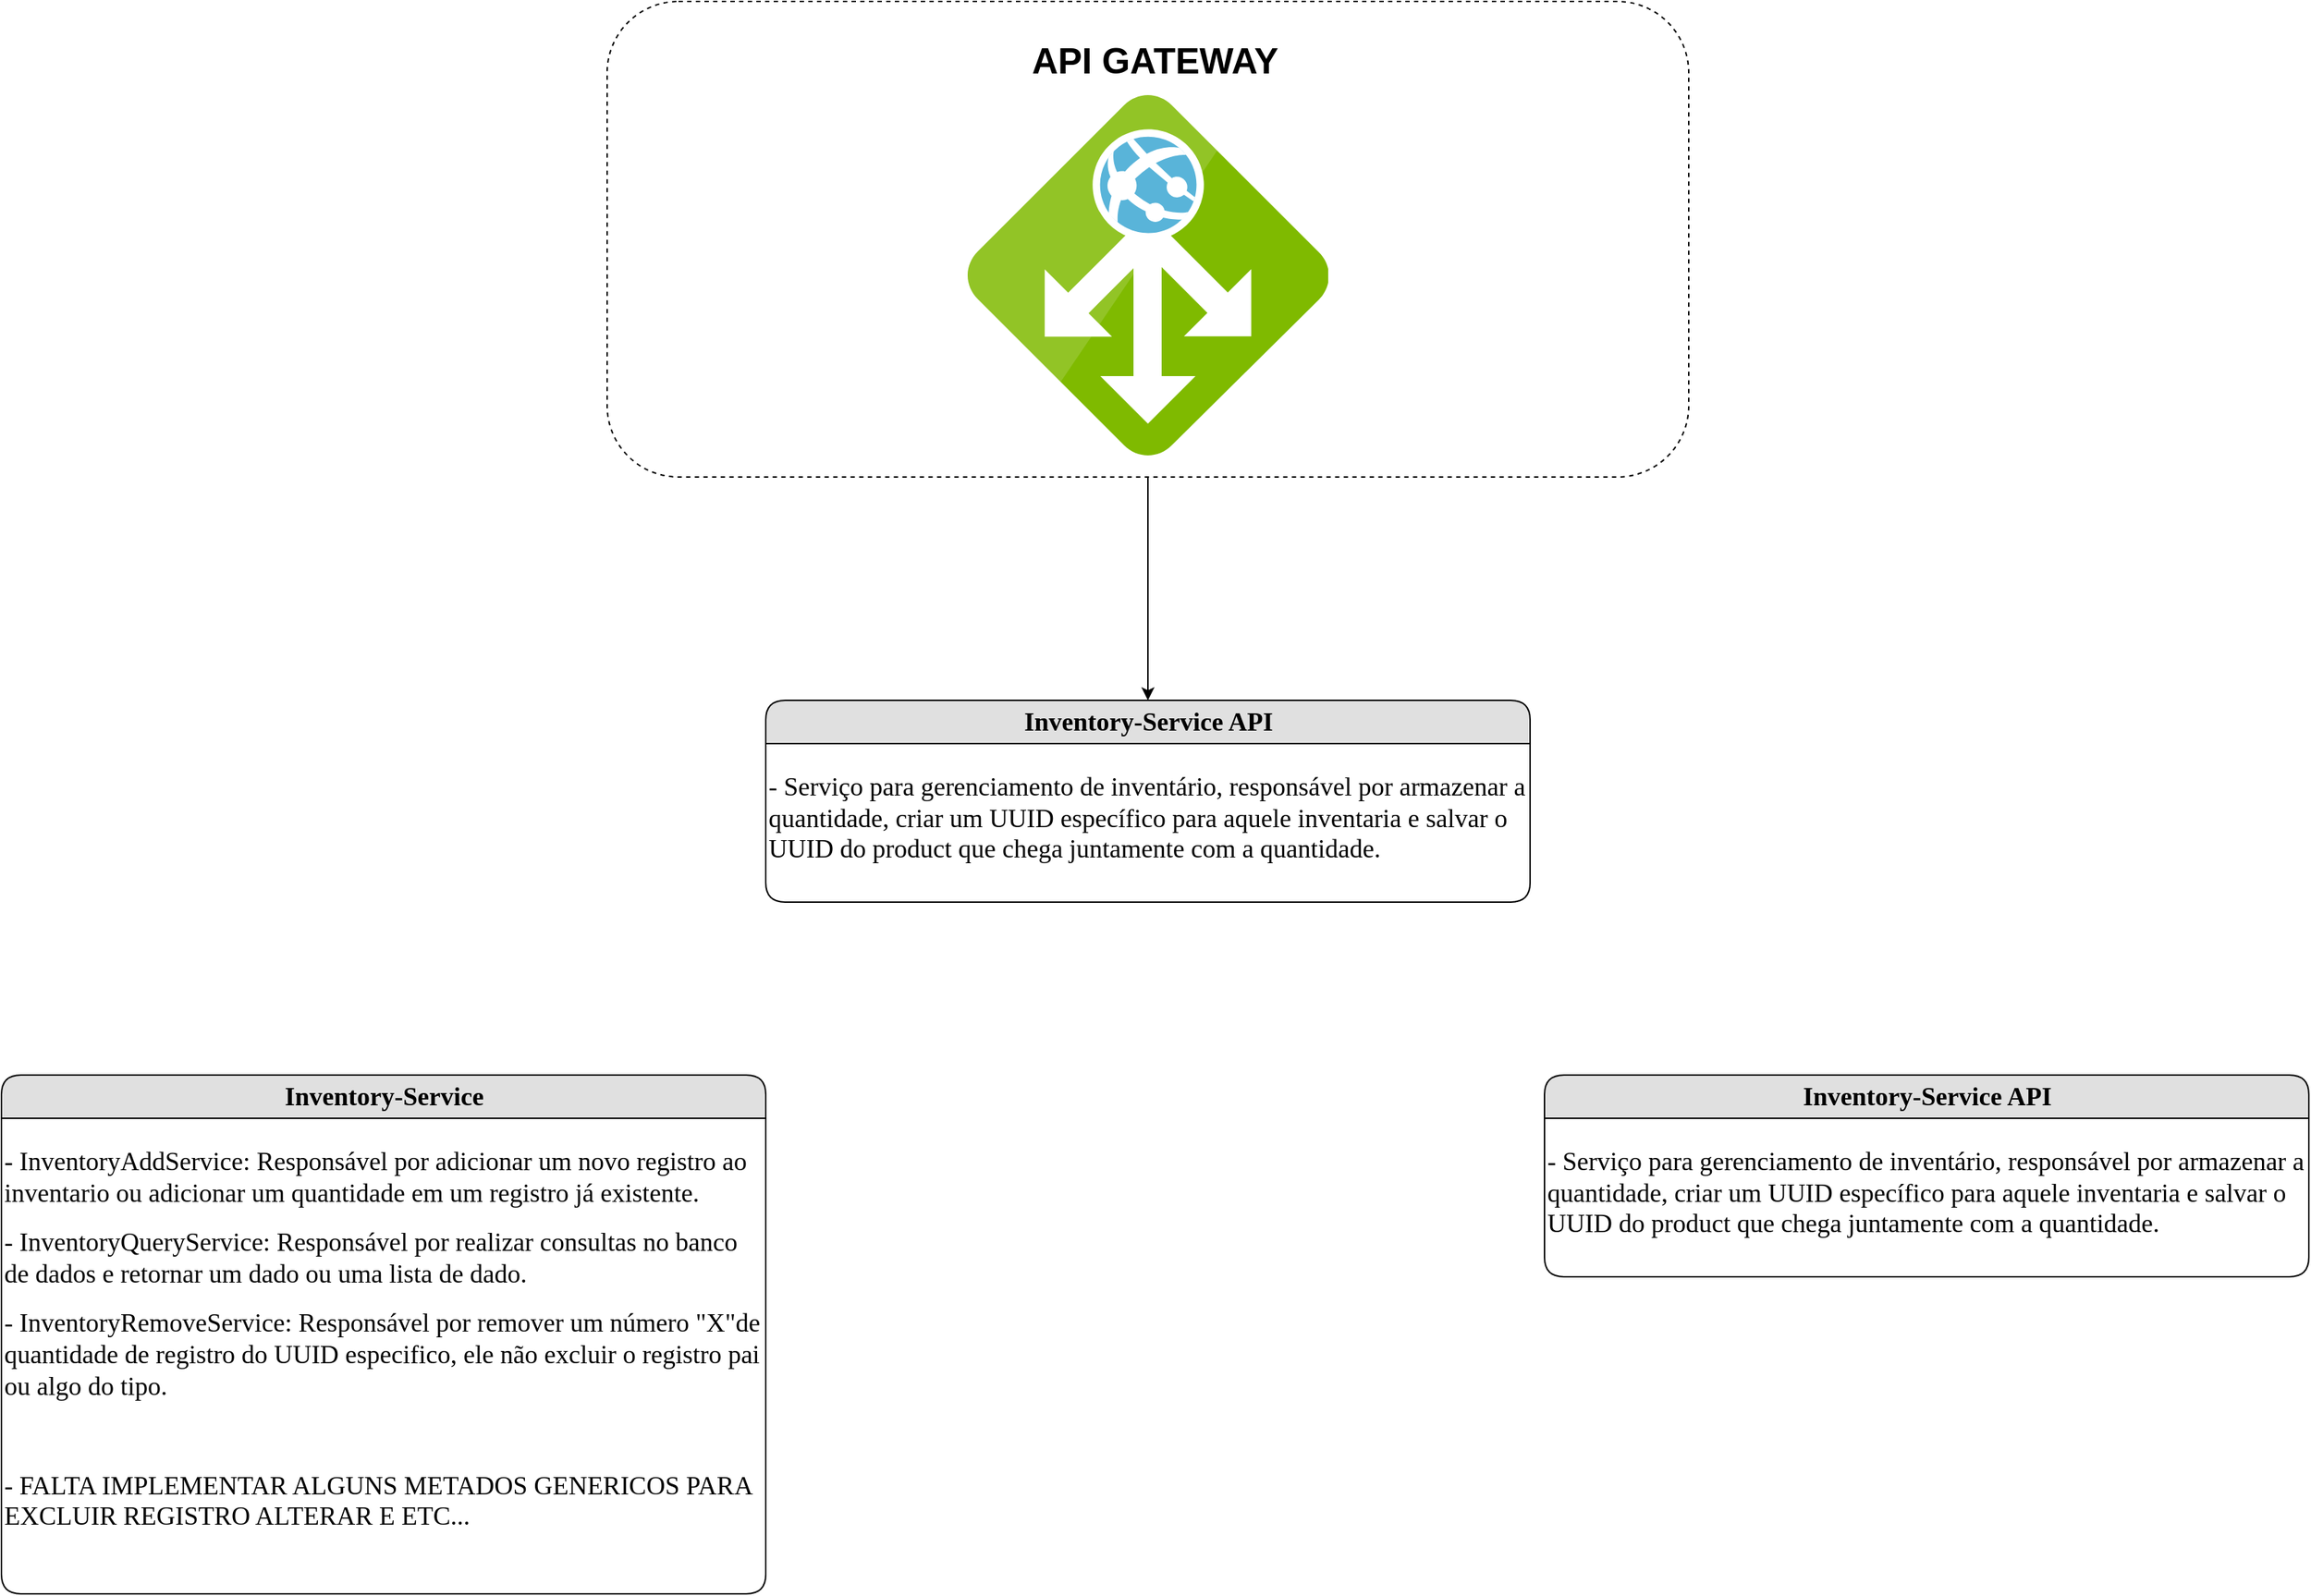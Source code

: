 <mxfile version="24.8.6">
  <diagram name="Página-1" id="Mv9n8s_G5HuuxUkklbK2">
    <mxGraphModel dx="1643" dy="1835" grid="1" gridSize="10" guides="1" tooltips="1" connect="1" arrows="1" fold="1" page="1" pageScale="1" pageWidth="827" pageHeight="1169" math="0" shadow="0">
      <root>
        <mxCell id="0" />
        <mxCell id="1" parent="0" />
        <mxCell id="X8Dk6EMXcsvOw9hCclZu-9" style="edgeStyle=orthogonalEdgeStyle;rounded=0;orthogonalLoop=1;jettySize=auto;html=1;exitX=0.5;exitY=1;exitDx=0;exitDy=0;entryX=0.5;entryY=0;entryDx=0;entryDy=0;" edge="1" parent="1" source="X8Dk6EMXcsvOw9hCclZu-4" target="X8Dk6EMXcsvOw9hCclZu-7">
          <mxGeometry relative="1" as="geometry" />
        </mxCell>
        <mxCell id="X8Dk6EMXcsvOw9hCclZu-4" value="" style="rounded=1;whiteSpace=wrap;html=1;dashed=1;" vertex="1" parent="1">
          <mxGeometry x="490" y="-745" width="750" height="330" as="geometry" />
        </mxCell>
        <mxCell id="X8Dk6EMXcsvOw9hCclZu-5" value="" style="image;sketch=0;aspect=fixed;html=1;points=[];align=center;fontSize=12;image=img/lib/mscae/Application_Gateway.svg;" vertex="1" parent="1">
          <mxGeometry x="740" y="-680" width="250" height="250" as="geometry" />
        </mxCell>
        <mxCell id="X8Dk6EMXcsvOw9hCclZu-6" value="API GATEWAY" style="text;html=1;align=center;verticalAlign=middle;whiteSpace=wrap;rounded=0;fontStyle=1;fontSize=25;" vertex="1" parent="1">
          <mxGeometry x="680" y="-730" width="380" height="50" as="geometry" />
        </mxCell>
        <mxCell id="X8Dk6EMXcsvOw9hCclZu-7" value="&lt;b&gt;&lt;font style=&quot;font-size: 18px;&quot;&gt;Inventory-Service API&lt;/font&gt;&lt;/b&gt;" style="swimlane;html=1;fontStyle=0;childLayout=stackLayout;horizontal=1;startSize=30;fillColor=#e0e0e0;horizontalStack=0;resizeParent=1;resizeLast=0;collapsible=1;marginBottom=0;swimlaneFillColor=#ffffff;align=center;rounded=1;shadow=0;comic=0;labelBackgroundColor=none;strokeWidth=1;fontFamily=Verdana;fontSize=14;" vertex="1" parent="1">
          <mxGeometry x="600" y="-260" width="530" height="140" as="geometry">
            <mxRectangle x="160" y="74" width="90" height="30" as="alternateBounds" />
          </mxGeometry>
        </mxCell>
        <mxCell id="X8Dk6EMXcsvOw9hCclZu-8" value="&lt;p style=&quot;&quot;&gt;&lt;font face=&quot;Times New Roman&quot;&gt;&lt;span style=&quot;font-size: 18px;&quot;&gt;- Serviço para gerenciamento de inventário, responsável por armazenar a quantidade, criar um UUID específico para aquele inventaria e salvar o UUID do product que chega juntamente com a quantidade.&lt;/span&gt;&lt;/font&gt;&lt;/p&gt;" style="text;html=1;whiteSpace=wrap;overflow=hidden;rounded=0;fontSize=13;align=left;" vertex="1" parent="X8Dk6EMXcsvOw9hCclZu-7">
          <mxGeometry y="30" width="530" height="110" as="geometry" />
        </mxCell>
        <mxCell id="X8Dk6EMXcsvOw9hCclZu-10" value="&lt;b&gt;&lt;font style=&quot;font-size: 18px;&quot;&gt;Inventory-Service&lt;/font&gt;&lt;/b&gt;" style="swimlane;html=1;fontStyle=0;childLayout=stackLayout;horizontal=1;startSize=30;fillColor=#e0e0e0;horizontalStack=0;resizeParent=1;resizeLast=0;collapsible=1;marginBottom=0;swimlaneFillColor=#ffffff;align=center;rounded=1;shadow=0;comic=0;labelBackgroundColor=none;strokeWidth=1;fontFamily=Verdana;fontSize=14;" vertex="1" parent="1">
          <mxGeometry x="70" width="530" height="360" as="geometry">
            <mxRectangle x="160" y="74" width="90" height="30" as="alternateBounds" />
          </mxGeometry>
        </mxCell>
        <mxCell id="X8Dk6EMXcsvOw9hCclZu-11" value="&lt;p style=&quot;&quot;&gt;&lt;font face=&quot;Times New Roman&quot;&gt;&lt;span style=&quot;font-size: 18px;&quot;&gt;-&amp;nbsp;&lt;/span&gt;&lt;/font&gt;&lt;span style=&quot;background-color: initial; font-size: 18px;&quot;&gt;&lt;font face=&quot;Times New Roman&quot;&gt;InventoryAddService: Responsável por adicionar um novo registro ao inventario ou adicionar um quantidade em um registro já existente.&lt;/font&gt;&lt;/span&gt;&lt;/p&gt;&lt;p style=&quot;&quot;&gt;&lt;span style=&quot;background-color: initial; font-size: 18px;&quot;&gt;&lt;font face=&quot;Times New Roman&quot;&gt;-&amp;nbsp;&lt;/font&gt;&lt;/span&gt;&lt;span style=&quot;background-color: initial; font-size: 18px;&quot;&gt;&lt;font face=&quot;Times New Roman&quot;&gt;InventoryQueryService: Responsável por realizar consultas no banco de dados e retornar um dado ou uma lista de dado.&lt;/font&gt;&lt;/span&gt;&lt;/p&gt;&lt;p style=&quot;&quot;&gt;&lt;font face=&quot;Times New Roman&quot;&gt;&lt;span style=&quot;font-size: 18px;&quot;&gt;-&amp;nbsp;&lt;/span&gt;&lt;/font&gt;&lt;span style=&quot;background-color: initial; font-size: 18px;&quot;&gt;&lt;font face=&quot;Times New Roman&quot;&gt;InventoryRemoveService: Responsável por remover um número &quot;X&quot;de quantidade de registro do UUID especifico, ele não excluir o registro pai ou algo do tipo.&lt;/font&gt;&lt;/span&gt;&lt;/p&gt;&lt;p style=&quot;&quot;&gt;&lt;span style=&quot;background-color: initial; font-size: 18px;&quot;&gt;&lt;font face=&quot;Times New Roman&quot;&gt;&lt;br&gt;&lt;/font&gt;&lt;/span&gt;&lt;/p&gt;&lt;p style=&quot;&quot;&gt;&lt;span style=&quot;background-color: initial; font-size: 18px;&quot;&gt;&lt;font face=&quot;Times New Roman&quot;&gt;- FALTA IMPLEMENTAR ALGUNS METADOS GENERICOS PARA EXCLUIR REGISTRO ALTERAR E ETC...&lt;/font&gt;&lt;/span&gt;&lt;/p&gt;" style="text;html=1;whiteSpace=wrap;overflow=hidden;rounded=0;fontSize=13;align=left;" vertex="1" parent="X8Dk6EMXcsvOw9hCclZu-10">
          <mxGeometry y="30" width="530" height="320" as="geometry" />
        </mxCell>
        <mxCell id="X8Dk6EMXcsvOw9hCclZu-12" value="&lt;b&gt;&lt;font style=&quot;font-size: 18px;&quot;&gt;Inventory-Service API&lt;/font&gt;&lt;/b&gt;" style="swimlane;html=1;fontStyle=0;childLayout=stackLayout;horizontal=1;startSize=30;fillColor=#e0e0e0;horizontalStack=0;resizeParent=1;resizeLast=0;collapsible=1;marginBottom=0;swimlaneFillColor=#ffffff;align=center;rounded=1;shadow=0;comic=0;labelBackgroundColor=none;strokeWidth=1;fontFamily=Verdana;fontSize=14;" vertex="1" parent="1">
          <mxGeometry x="1140" width="530" height="140" as="geometry">
            <mxRectangle x="160" y="74" width="90" height="30" as="alternateBounds" />
          </mxGeometry>
        </mxCell>
        <mxCell id="X8Dk6EMXcsvOw9hCclZu-13" value="&lt;p style=&quot;&quot;&gt;&lt;font face=&quot;Times New Roman&quot;&gt;&lt;span style=&quot;font-size: 18px;&quot;&gt;- Serviço para gerenciamento de inventário, responsável por armazenar a quantidade, criar um UUID específico para aquele inventaria e salvar o UUID do product que chega juntamente com a quantidade.&lt;/span&gt;&lt;/font&gt;&lt;/p&gt;" style="text;html=1;whiteSpace=wrap;overflow=hidden;rounded=0;fontSize=13;align=left;" vertex="1" parent="X8Dk6EMXcsvOw9hCclZu-12">
          <mxGeometry y="30" width="530" height="110" as="geometry" />
        </mxCell>
      </root>
    </mxGraphModel>
  </diagram>
</mxfile>
